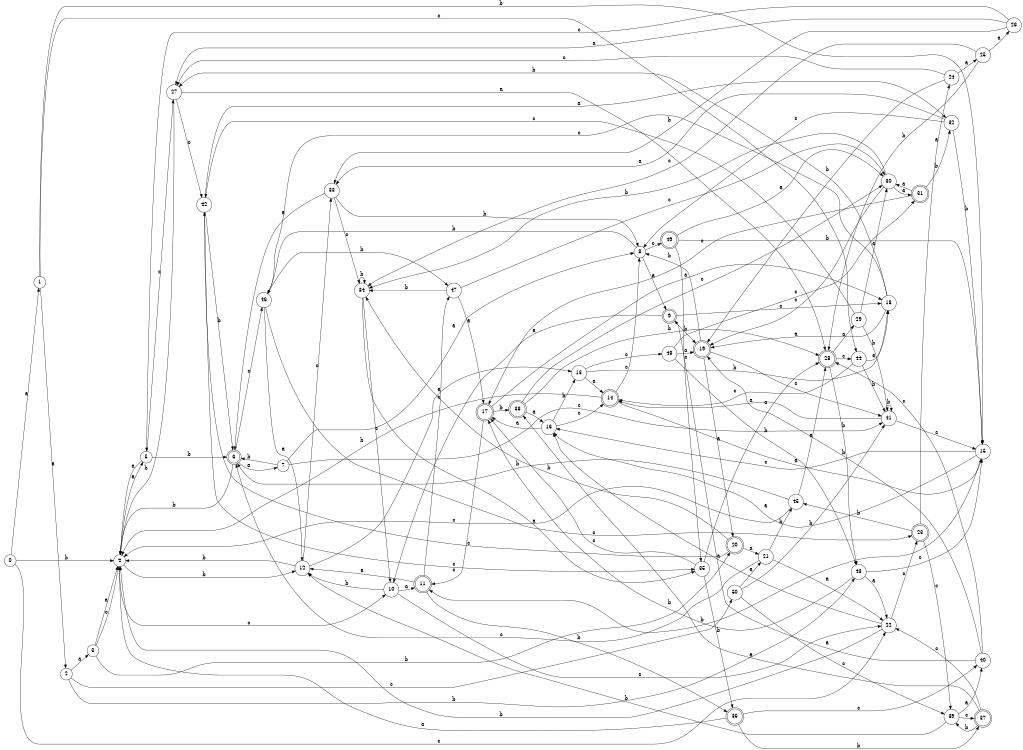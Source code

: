 digraph n41_10 {
__start0 [label="" shape="none"];

rankdir=LR;
size="8,5";

s0 [style="filled", color="black", fillcolor="white" shape="circle", label="0"];
s1 [style="filled", color="black", fillcolor="white" shape="circle", label="1"];
s2 [style="filled", color="black", fillcolor="white" shape="circle", label="2"];
s3 [style="filled", color="black", fillcolor="white" shape="circle", label="3"];
s4 [style="filled", color="black", fillcolor="white" shape="circle", label="4"];
s5 [style="filled", color="black", fillcolor="white" shape="circle", label="5"];
s6 [style="rounded,filled", color="black", fillcolor="white" shape="doublecircle", label="6"];
s7 [style="filled", color="black", fillcolor="white" shape="circle", label="7"];
s8 [style="filled", color="black", fillcolor="white" shape="circle", label="8"];
s9 [style="rounded,filled", color="black", fillcolor="white" shape="doublecircle", label="9"];
s10 [style="filled", color="black", fillcolor="white" shape="circle", label="10"];
s11 [style="rounded,filled", color="black", fillcolor="white" shape="doublecircle", label="11"];
s12 [style="filled", color="black", fillcolor="white" shape="circle", label="12"];
s13 [style="filled", color="black", fillcolor="white" shape="circle", label="13"];
s14 [style="rounded,filled", color="black", fillcolor="white" shape="doublecircle", label="14"];
s15 [style="filled", color="black", fillcolor="white" shape="circle", label="15"];
s16 [style="filled", color="black", fillcolor="white" shape="circle", label="16"];
s17 [style="rounded,filled", color="black", fillcolor="white" shape="doublecircle", label="17"];
s18 [style="filled", color="black", fillcolor="white" shape="circle", label="18"];
s19 [style="rounded,filled", color="black", fillcolor="white" shape="doublecircle", label="19"];
s20 [style="rounded,filled", color="black", fillcolor="white" shape="doublecircle", label="20"];
s21 [style="filled", color="black", fillcolor="white" shape="circle", label="21"];
s22 [style="filled", color="black", fillcolor="white" shape="circle", label="22"];
s23 [style="rounded,filled", color="black", fillcolor="white" shape="doublecircle", label="23"];
s24 [style="filled", color="black", fillcolor="white" shape="circle", label="24"];
s25 [style="filled", color="black", fillcolor="white" shape="circle", label="25"];
s26 [style="filled", color="black", fillcolor="white" shape="circle", label="26"];
s27 [style="filled", color="black", fillcolor="white" shape="circle", label="27"];
s28 [style="rounded,filled", color="black", fillcolor="white" shape="doublecircle", label="28"];
s29 [style="filled", color="black", fillcolor="white" shape="circle", label="29"];
s30 [style="filled", color="black", fillcolor="white" shape="circle", label="30"];
s31 [style="rounded,filled", color="black", fillcolor="white" shape="doublecircle", label="31"];
s32 [style="filled", color="black", fillcolor="white" shape="circle", label="32"];
s33 [style="filled", color="black", fillcolor="white" shape="circle", label="33"];
s34 [style="filled", color="black", fillcolor="white" shape="circle", label="34"];
s35 [style="filled", color="black", fillcolor="white" shape="circle", label="35"];
s36 [style="rounded,filled", color="black", fillcolor="white" shape="doublecircle", label="36"];
s37 [style="rounded,filled", color="black", fillcolor="white" shape="doublecircle", label="37"];
s38 [style="rounded,filled", color="black", fillcolor="white" shape="doublecircle", label="38"];
s39 [style="filled", color="black", fillcolor="white" shape="circle", label="39"];
s40 [style="filled", color="black", fillcolor="white" shape="circle", label="40"];
s41 [style="filled", color="black", fillcolor="white" shape="circle", label="41"];
s42 [style="filled", color="black", fillcolor="white" shape="circle", label="42"];
s43 [style="filled", color="black", fillcolor="white" shape="circle", label="43"];
s44 [style="filled", color="black", fillcolor="white" shape="circle", label="44"];
s45 [style="filled", color="black", fillcolor="white" shape="circle", label="45"];
s46 [style="filled", color="black", fillcolor="white" shape="circle", label="46"];
s47 [style="filled", color="black", fillcolor="white" shape="circle", label="47"];
s48 [style="filled", color="black", fillcolor="white" shape="circle", label="48"];
s49 [style="rounded,filled", color="black", fillcolor="white" shape="doublecircle", label="49"];
s50 [style="filled", color="black", fillcolor="white" shape="circle", label="50"];
s0 -> s1 [label="a"];
s0 -> s4 [label="b"];
s0 -> s22 [label="c"];
s1 -> s2 [label="a"];
s1 -> s15 [label="b"];
s1 -> s44 [label="c"];
s2 -> s3 [label="a"];
s2 -> s43 [label="b"];
s2 -> s50 [label="c"];
s3 -> s4 [label="a"];
s3 -> s20 [label="b"];
s3 -> s4 [label="c"];
s4 -> s5 [label="a"];
s4 -> s12 [label="b"];
s4 -> s10 [label="c"];
s5 -> s4 [label="a"];
s5 -> s6 [label="b"];
s5 -> s27 [label="c"];
s6 -> s7 [label="a"];
s6 -> s4 [label="b"];
s6 -> s46 [label="c"];
s7 -> s8 [label="a"];
s7 -> s6 [label="b"];
s7 -> s41 [label="c"];
s8 -> s9 [label="a"];
s8 -> s46 [label="b"];
s8 -> s49 [label="c"];
s9 -> s10 [label="a"];
s9 -> s19 [label="b"];
s9 -> s18 [label="c"];
s10 -> s11 [label="a"];
s10 -> s12 [label="b"];
s10 -> s22 [label="c"];
s11 -> s12 [label="a"];
s11 -> s36 [label="b"];
s11 -> s47 [label="c"];
s12 -> s13 [label="a"];
s12 -> s4 [label="b"];
s12 -> s33 [label="c"];
s13 -> s14 [label="a"];
s13 -> s18 [label="b"];
s13 -> s48 [label="c"];
s14 -> s15 [label="a"];
s14 -> s4 [label="b"];
s14 -> s8 [label="c"];
s15 -> s16 [label="a"];
s15 -> s11 [label="b"];
s15 -> s16 [label="c"];
s16 -> s17 [label="a"];
s16 -> s13 [label="b"];
s16 -> s14 [label="c"];
s17 -> s18 [label="a"];
s17 -> s38 [label="b"];
s17 -> s11 [label="c"];
s18 -> s19 [label="a"];
s18 -> s27 [label="b"];
s18 -> s46 [label="c"];
s19 -> s20 [label="a"];
s19 -> s8 [label="b"];
s19 -> s41 [label="c"];
s20 -> s21 [label="a"];
s20 -> s34 [label="b"];
s20 -> s42 [label="c"];
s21 -> s22 [label="a"];
s21 -> s45 [label="b"];
s21 -> s6 [label="c"];
s22 -> s16 [label="a"];
s22 -> s4 [label="b"];
s22 -> s23 [label="c"];
s23 -> s24 [label="a"];
s23 -> s45 [label="b"];
s23 -> s39 [label="c"];
s24 -> s25 [label="a"];
s24 -> s19 [label="b"];
s24 -> s27 [label="c"];
s25 -> s26 [label="a"];
s25 -> s28 [label="b"];
s25 -> s34 [label="c"];
s26 -> s27 [label="a"];
s26 -> s33 [label="b"];
s26 -> s5 [label="c"];
s27 -> s28 [label="a"];
s27 -> s4 [label="b"];
s27 -> s42 [label="c"];
s28 -> s29 [label="a"];
s28 -> s43 [label="b"];
s28 -> s44 [label="c"];
s29 -> s30 [label="a"];
s29 -> s41 [label="b"];
s29 -> s42 [label="c"];
s30 -> s31 [label="a"];
s30 -> s34 [label="b"];
s30 -> s19 [label="c"];
s31 -> s30 [label="a"];
s31 -> s32 [label="b"];
s31 -> s17 [label="c"];
s32 -> s33 [label="a"];
s32 -> s15 [label="b"];
s32 -> s8 [label="c"];
s33 -> s6 [label="a"];
s33 -> s8 [label="b"];
s33 -> s34 [label="c"];
s34 -> s35 [label="a"];
s34 -> s34 [label="b"];
s34 -> s10 [label="c"];
s35 -> s28 [label="a"];
s35 -> s36 [label="b"];
s35 -> s17 [label="c"];
s36 -> s4 [label="a"];
s36 -> s37 [label="b"];
s36 -> s40 [label="c"];
s37 -> s38 [label="a"];
s37 -> s39 [label="b"];
s37 -> s22 [label="c"];
s38 -> s16 [label="a"];
s38 -> s28 [label="b"];
s38 -> s30 [label="c"];
s39 -> s40 [label="a"];
s39 -> s12 [label="b"];
s39 -> s37 [label="c"];
s40 -> s9 [label="a"];
s40 -> s19 [label="b"];
s40 -> s28 [label="c"];
s41 -> s14 [label="a"];
s41 -> s41 [label="b"];
s41 -> s15 [label="c"];
s42 -> s32 [label="a"];
s42 -> s6 [label="b"];
s42 -> s35 [label="c"];
s43 -> s22 [label="a"];
s43 -> s17 [label="b"];
s43 -> s15 [label="c"];
s44 -> s18 [label="a"];
s44 -> s41 [label="b"];
s44 -> s14 [label="c"];
s45 -> s28 [label="a"];
s45 -> s6 [label="b"];
s45 -> s4 [label="c"];
s46 -> s12 [label="a"];
s46 -> s47 [label="b"];
s46 -> s23 [label="c"];
s47 -> s17 [label="a"];
s47 -> s34 [label="b"];
s47 -> s30 [label="c"];
s48 -> s19 [label="a"];
s48 -> s43 [label="b"];
s48 -> s31 [label="c"];
s49 -> s30 [label="a"];
s49 -> s15 [label="b"];
s49 -> s35 [label="c"];
s50 -> s21 [label="a"];
s50 -> s41 [label="b"];
s50 -> s39 [label="c"];

}